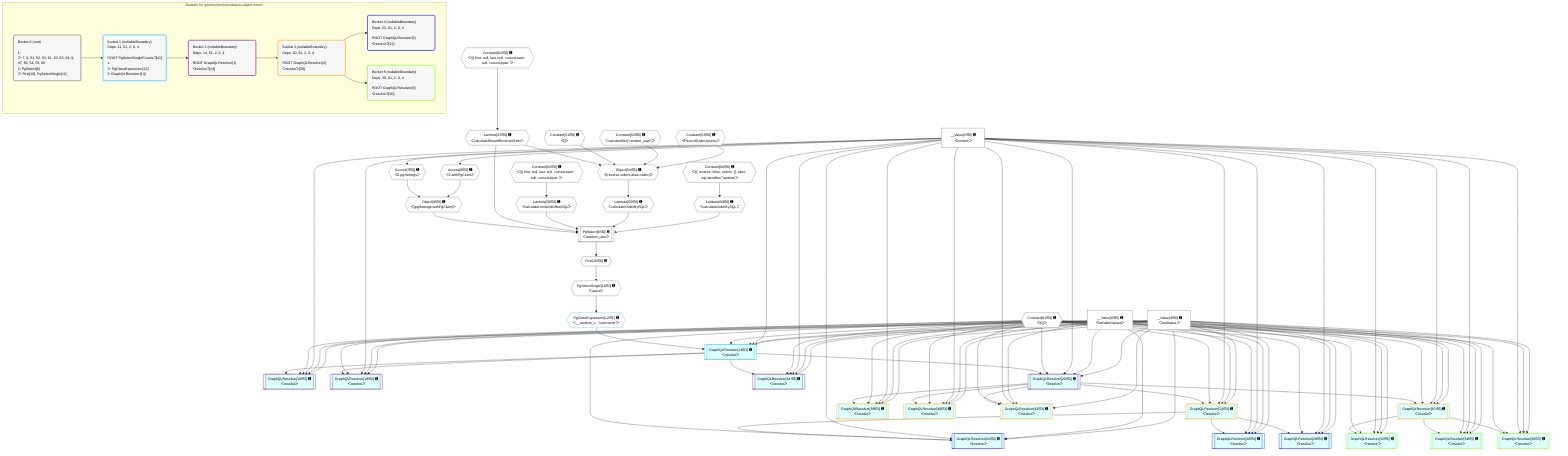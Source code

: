 %%{init: {'themeVariables': { 'fontSize': '12px'}}}%%
graph TD
    classDef path fill:#eee,stroke:#000,color:#000
    classDef plan fill:#fff,stroke-width:1px,color:#000
    classDef itemplan fill:#fff,stroke-width:2px,color:#000
    classDef unbatchedplan fill:#dff,stroke-width:1px,color:#000
    classDef sideeffectplan fill:#fcc,stroke-width:2px,color:#000
    classDef bucket fill:#f6f6f6,color:#000,stroke-width:2px,text-align:left


    %% plan dependencies
    PgSelect6[["PgSelect[6∈0] ➊<br />ᐸrandom_userᐳ"]]:::plan
    Object9{{"Object[9∈0] ➊<br />ᐸ{pgSettings,withPgClient}ᐳ"}}:::plan
    Lambda47{{"Lambda[47∈0] ➊<br />ᐸcalculateShouldReverseOrderᐳ"}}:::plan
    Lambda50{{"Lambda[50∈0] ➊<br />ᐸcalculateLimitAndOffsetSQLᐳ"}}:::plan
    Lambda55{{"Lambda[55∈0] ➊<br />ᐸcalculateOrderBySQLᐳ"}}:::plan
    Lambda60{{"Lambda[60∈0] ➊<br />ᐸcalculateOrderBySQLᐳ"}}:::plan
    Object9 & Lambda47 & Lambda50 & Lambda55 & Lambda60 --> PgSelect6
    Object54{{"Object[54∈0] ➊<br />ᐸ{reverse,orders,alias,codec}ᐳ"}}:::plan
    Constant51{{"Constant[51∈0] ➊<br />ᐸ[]ᐳ"}}:::plan
    Constant52{{"Constant[52∈0] ➊<br />ᐸsql.identifier(”random_user”)ᐳ"}}:::plan
    Constant53{{"Constant[53∈0] ➊<br />ᐸRecordCodec(users)ᐳ"}}:::plan
    Lambda47 & Constant51 & Constant52 & Constant53 --> Object54
    Access7{{"Access[7∈0] ➊<br />ᐸ2.pgSettingsᐳ"}}:::plan
    Access8{{"Access[8∈0] ➊<br />ᐸ2.withPgClientᐳ"}}:::plan
    Access7 & Access8 --> Object9
    __Value2["__Value[2∈0] ➊<br />ᐸcontextᐳ"]:::plan
    __Value2 --> Access7
    __Value2 --> Access8
    First10{{"First[10∈0] ➊"}}:::plan
    PgSelect6 --> First10
    PgSelectSingle11{{"PgSelectSingle[11∈0] ➊<br />ᐸusersᐳ"}}:::plan
    First10 --> PgSelectSingle11
    Constant62{{"Constant[62∈0] ➊<br />ᐸ§{ first: null, last: null, cursorLower: null, cursorUpper: ᐳ"}}:::plan
    Constant62 --> Lambda47
    Constant63{{"Constant[63∈0] ➊<br />ᐸ§{ first: null, last: null, cursorLower: null, cursorUpper: ᐳ"}}:::plan
    Constant63 --> Lambda50
    Object54 --> Lambda55
    Constant64{{"Constant[64∈0] ➊<br />ᐸ§{ reverse: false, orders: [], alias: sql.identifier(”randomᐳ"}}:::plan
    Constant64 --> Lambda60
    __Value0["__Value[0∈0] ➊<br />ᐸvariableValuesᐳ"]:::plan
    __Value4["__Value[4∈0] ➊<br />ᐸrootValueᐳ"]:::plan
    Constant61{{"Constant[61∈0] ➊<br />ᐸ§{}ᐳ"}}:::plan
    GraphQLResolver14[["GraphQLResolver[14∈1] ➊<br />ᐸresolveᐳ"]]:::unbatchedplan
    PgClassExpression12{{"PgClassExpression[12∈1] ➊<br />ᐸ__random_u...”username”ᐳ"}}:::plan
    PgClassExpression12 & Constant61 & __Value2 & __Value0 & __Value4 --> GraphQLResolver14
    PgSelectSingle11 --> PgClassExpression12
    GraphQLResolver16[["GraphQLResolver[16∈2] ➊<br />ᐸresolveᐳ"]]:::unbatchedplan
    GraphQLResolver14 & Constant61 & __Value2 & __Value0 & __Value4 --> GraphQLResolver16
    GraphQLResolver18[["GraphQLResolver[18∈2] ➊<br />ᐸresolveᐳ"]]:::unbatchedplan
    GraphQLResolver14 & Constant61 & __Value2 & __Value0 & __Value4 --> GraphQLResolver18
    GraphQLResolver20[["GraphQLResolver[20∈2] ➊<br />ᐸresolveᐳ"]]:::unbatchedplan
    GraphQLResolver14 & Constant61 & __Value2 & __Value0 & __Value4 --> GraphQLResolver20
    GraphQLResolver44[["GraphQLResolver[44∈2] ➊<br />ᐸresolveᐳ"]]:::unbatchedplan
    GraphQLResolver14 & Constant61 & __Value2 & __Value0 & __Value4 --> GraphQLResolver44
    GraphQLResolver22[["GraphQLResolver[22∈3] ➊<br />ᐸresolveᐳ"]]:::unbatchedplan
    GraphQLResolver20 & Constant61 & __Value2 & __Value0 & __Value4 --> GraphQLResolver22
    GraphQLResolver30[["GraphQLResolver[30∈3] ➊<br />ᐸresolveᐳ"]]:::unbatchedplan
    GraphQLResolver20 & Constant61 & __Value2 & __Value0 & __Value4 --> GraphQLResolver30
    GraphQLResolver38[["GraphQLResolver[38∈3] ➊<br />ᐸresolveᐳ"]]:::unbatchedplan
    GraphQLResolver20 & Constant61 & __Value2 & __Value0 & __Value4 --> GraphQLResolver38
    GraphQLResolver40[["GraphQLResolver[40∈3] ➊<br />ᐸresolveᐳ"]]:::unbatchedplan
    GraphQLResolver20 & Constant61 & __Value2 & __Value0 & __Value4 --> GraphQLResolver40
    GraphQLResolver42[["GraphQLResolver[42∈3] ➊<br />ᐸresolveᐳ"]]:::unbatchedplan
    GraphQLResolver20 & Constant61 & __Value2 & __Value0 & __Value4 --> GraphQLResolver42
    GraphQLResolver24[["GraphQLResolver[24∈4] ➊<br />ᐸresolveᐳ"]]:::unbatchedplan
    GraphQLResolver22 & Constant61 & __Value2 & __Value0 & __Value4 --> GraphQLResolver24
    GraphQLResolver26[["GraphQLResolver[26∈4] ➊<br />ᐸresolveᐳ"]]:::unbatchedplan
    GraphQLResolver22 & Constant61 & __Value2 & __Value0 & __Value4 --> GraphQLResolver26
    GraphQLResolver28[["GraphQLResolver[28∈4] ➊<br />ᐸresolveᐳ"]]:::unbatchedplan
    GraphQLResolver22 & Constant61 & __Value2 & __Value0 & __Value4 --> GraphQLResolver28
    GraphQLResolver32[["GraphQLResolver[32∈5] ➊<br />ᐸresolveᐳ"]]:::unbatchedplan
    GraphQLResolver30 & Constant61 & __Value2 & __Value0 & __Value4 --> GraphQLResolver32
    GraphQLResolver34[["GraphQLResolver[34∈5] ➊<br />ᐸresolveᐳ"]]:::unbatchedplan
    GraphQLResolver30 & Constant61 & __Value2 & __Value0 & __Value4 --> GraphQLResolver34
    GraphQLResolver36[["GraphQLResolver[36∈5] ➊<br />ᐸresolveᐳ"]]:::unbatchedplan
    GraphQLResolver30 & Constant61 & __Value2 & __Value0 & __Value4 --> GraphQLResolver36

    %% define steps

    subgraph "Buckets for queries/resolvers/basics-object-errors"
    Bucket0("Bucket 0 (root)<br /><br />1: <br />ᐳ: 7, 8, 51, 52, 53, 61, 62, 63, 64, 9, 47, 50, 54, 55, 60<br />2: PgSelect[6]<br />ᐳ: First[10], PgSelectSingle[11]"):::bucket
    classDef bucket0 stroke:#696969
    class Bucket0,__Value0,__Value2,__Value4,PgSelect6,Access7,Access8,Object9,First10,PgSelectSingle11,Lambda47,Lambda50,Constant51,Constant52,Constant53,Object54,Lambda55,Lambda60,Constant61,Constant62,Constant63,Constant64 bucket0
    Bucket1("Bucket 1 (nullableBoundary)<br />Deps: 11, 61, 2, 0, 4<br /><br />ROOT PgSelectSingleᐸusersᐳ[11]<br />1: <br />ᐳ: PgClassExpression[12]<br />2: GraphQLResolver[14]"):::bucket
    classDef bucket1 stroke:#00bfff
    class Bucket1,PgClassExpression12,GraphQLResolver14 bucket1
    Bucket2("Bucket 2 (nullableBoundary)<br />Deps: 14, 61, 2, 0, 4<br /><br />ROOT GraphQLResolver{1}ᐸresolveᐳ[14]"):::bucket
    classDef bucket2 stroke:#7f007f
    class Bucket2,GraphQLResolver16,GraphQLResolver18,GraphQLResolver20,GraphQLResolver44 bucket2
    Bucket3("Bucket 3 (nullableBoundary)<br />Deps: 20, 61, 2, 0, 4<br /><br />ROOT GraphQLResolver{2}ᐸresolveᐳ[20]"):::bucket
    classDef bucket3 stroke:#ffa500
    class Bucket3,GraphQLResolver22,GraphQLResolver30,GraphQLResolver38,GraphQLResolver40,GraphQLResolver42 bucket3
    Bucket4("Bucket 4 (nullableBoundary)<br />Deps: 22, 61, 2, 0, 4<br /><br />ROOT GraphQLResolver{3}ᐸresolveᐳ[22]"):::bucket
    classDef bucket4 stroke:#0000ff
    class Bucket4,GraphQLResolver24,GraphQLResolver26,GraphQLResolver28 bucket4
    Bucket5("Bucket 5 (nullableBoundary)<br />Deps: 30, 61, 2, 0, 4<br /><br />ROOT GraphQLResolver{3}ᐸresolveᐳ[30]"):::bucket
    classDef bucket5 stroke:#7fff00
    class Bucket5,GraphQLResolver32,GraphQLResolver34,GraphQLResolver36 bucket5
    Bucket0 --> Bucket1
    Bucket1 --> Bucket2
    Bucket2 --> Bucket3
    Bucket3 --> Bucket4 & Bucket5
    end